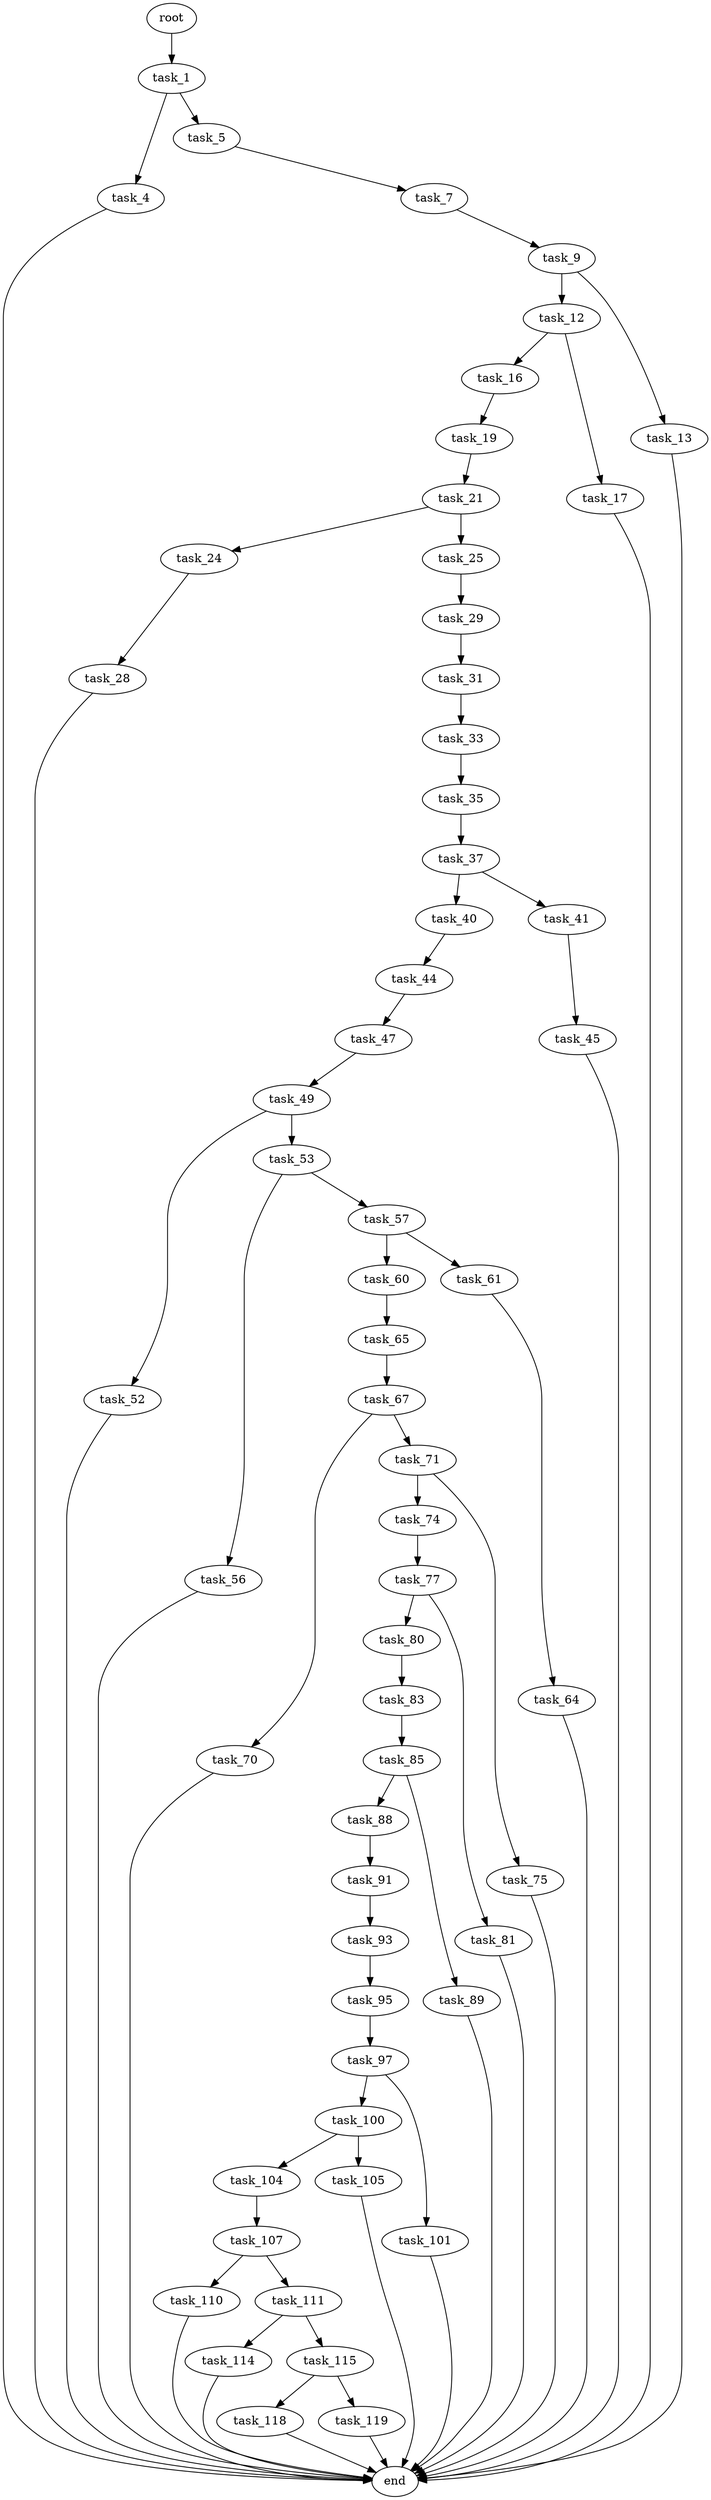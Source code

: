 digraph G {
  root [size="0.000000"];
  task_1 [size="83067947280.000000"];
  task_4 [size="368293445632.000000"];
  task_5 [size="101368221768.000000"];
  end [size="0.000000"];
  task_7 [size="8589934592.000000"];
  task_9 [size="22265987938.000000"];
  task_12 [size="311476208409.000000"];
  task_13 [size="15811686522.000000"];
  task_16 [size="782757789696.000000"];
  task_17 [size="366088794.000000"];
  task_19 [size="368293445632.000000"];
  task_21 [size="244248927023.000000"];
  task_24 [size="39417748066.000000"];
  task_25 [size="134217728000.000000"];
  task_28 [size="10018435559.000000"];
  task_29 [size="68719476736.000000"];
  task_31 [size="368293445632.000000"];
  task_33 [size="3620250795.000000"];
  task_35 [size="231928233984.000000"];
  task_37 [size="8589934592.000000"];
  task_40 [size="11411779726.000000"];
  task_41 [size="68719476736.000000"];
  task_44 [size="7798790695.000000"];
  task_45 [size="7021586398.000000"];
  task_47 [size="4512052346.000000"];
  task_49 [size="488318492122.000000"];
  task_52 [size="4198158449.000000"];
  task_53 [size="1073741824000.000000"];
  task_56 [size="4516311148.000000"];
  task_57 [size="782757789696.000000"];
  task_60 [size="9998596722.000000"];
  task_61 [size="231928233984.000000"];
  task_65 [size="31511487116.000000"];
  task_64 [size="8589934592.000000"];
  task_67 [size="8589934592.000000"];
  task_70 [size="64194643907.000000"];
  task_71 [size="41774750496.000000"];
  task_74 [size="12191488197.000000"];
  task_75 [size="8434360162.000000"];
  task_77 [size="278352111.000000"];
  task_80 [size="40211058612.000000"];
  task_81 [size="6489035858.000000"];
  task_83 [size="860432722708.000000"];
  task_85 [size="940097263329.000000"];
  task_88 [size="4586162876.000000"];
  task_89 [size="529423556584.000000"];
  task_91 [size="424236963823.000000"];
  task_93 [size="3231852051.000000"];
  task_95 [size="282017076105.000000"];
  task_97 [size="7859959507.000000"];
  task_100 [size="20592140745.000000"];
  task_101 [size="13356313372.000000"];
  task_104 [size="654358870133.000000"];
  task_105 [size="1073741824000.000000"];
  task_107 [size="134217728000.000000"];
  task_110 [size="8589934592.000000"];
  task_111 [size="782757789696.000000"];
  task_114 [size="31023060086.000000"];
  task_115 [size="234264775212.000000"];
  task_118 [size="782757789696.000000"];
  task_119 [size="294664388304.000000"];

  root -> task_1 [size="1.000000"];
  task_1 -> task_4 [size="134217728.000000"];
  task_1 -> task_5 [size="134217728.000000"];
  task_4 -> end [size="1.000000"];
  task_5 -> task_7 [size="75497472.000000"];
  task_7 -> task_9 [size="33554432.000000"];
  task_9 -> task_12 [size="838860800.000000"];
  task_9 -> task_13 [size="838860800.000000"];
  task_12 -> task_16 [size="301989888.000000"];
  task_12 -> task_17 [size="301989888.000000"];
  task_13 -> end [size="1.000000"];
  task_16 -> task_19 [size="679477248.000000"];
  task_17 -> end [size="1.000000"];
  task_19 -> task_21 [size="411041792.000000"];
  task_21 -> task_24 [size="411041792.000000"];
  task_21 -> task_25 [size="411041792.000000"];
  task_24 -> task_28 [size="838860800.000000"];
  task_25 -> task_29 [size="209715200.000000"];
  task_28 -> end [size="1.000000"];
  task_29 -> task_31 [size="134217728.000000"];
  task_31 -> task_33 [size="411041792.000000"];
  task_33 -> task_35 [size="411041792.000000"];
  task_35 -> task_37 [size="301989888.000000"];
  task_37 -> task_40 [size="33554432.000000"];
  task_37 -> task_41 [size="33554432.000000"];
  task_40 -> task_44 [size="536870912.000000"];
  task_41 -> task_45 [size="134217728.000000"];
  task_44 -> task_47 [size="209715200.000000"];
  task_45 -> end [size="1.000000"];
  task_47 -> task_49 [size="536870912.000000"];
  task_49 -> task_52 [size="679477248.000000"];
  task_49 -> task_53 [size="679477248.000000"];
  task_52 -> end [size="1.000000"];
  task_53 -> task_56 [size="838860800.000000"];
  task_53 -> task_57 [size="838860800.000000"];
  task_56 -> end [size="1.000000"];
  task_57 -> task_60 [size="679477248.000000"];
  task_57 -> task_61 [size="679477248.000000"];
  task_60 -> task_65 [size="838860800.000000"];
  task_61 -> task_64 [size="301989888.000000"];
  task_65 -> task_67 [size="838860800.000000"];
  task_64 -> end [size="1.000000"];
  task_67 -> task_70 [size="33554432.000000"];
  task_67 -> task_71 [size="33554432.000000"];
  task_70 -> end [size="1.000000"];
  task_71 -> task_74 [size="134217728.000000"];
  task_71 -> task_75 [size="134217728.000000"];
  task_74 -> task_77 [size="301989888.000000"];
  task_75 -> end [size="1.000000"];
  task_77 -> task_80 [size="33554432.000000"];
  task_77 -> task_81 [size="33554432.000000"];
  task_80 -> task_83 [size="838860800.000000"];
  task_81 -> end [size="1.000000"];
  task_83 -> task_85 [size="536870912.000000"];
  task_85 -> task_88 [size="679477248.000000"];
  task_85 -> task_89 [size="679477248.000000"];
  task_88 -> task_91 [size="134217728.000000"];
  task_89 -> end [size="1.000000"];
  task_91 -> task_93 [size="301989888.000000"];
  task_93 -> task_95 [size="134217728.000000"];
  task_95 -> task_97 [size="301989888.000000"];
  task_97 -> task_100 [size="679477248.000000"];
  task_97 -> task_101 [size="679477248.000000"];
  task_100 -> task_104 [size="411041792.000000"];
  task_100 -> task_105 [size="411041792.000000"];
  task_101 -> end [size="1.000000"];
  task_104 -> task_107 [size="411041792.000000"];
  task_105 -> end [size="1.000000"];
  task_107 -> task_110 [size="209715200.000000"];
  task_107 -> task_111 [size="209715200.000000"];
  task_110 -> end [size="1.000000"];
  task_111 -> task_114 [size="679477248.000000"];
  task_111 -> task_115 [size="679477248.000000"];
  task_114 -> end [size="1.000000"];
  task_115 -> task_118 [size="536870912.000000"];
  task_115 -> task_119 [size="536870912.000000"];
  task_118 -> end [size="1.000000"];
  task_119 -> end [size="1.000000"];
}
